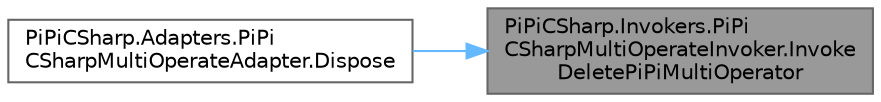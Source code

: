 digraph "PiPiCSharp.Invokers.PiPiCSharpMultiOperateInvoker.InvokeDeletePiPiMultiOperator"
{
 // LATEX_PDF_SIZE
  bgcolor="transparent";
  edge [fontname=Helvetica,fontsize=10,labelfontname=Helvetica,labelfontsize=10];
  node [fontname=Helvetica,fontsize=10,shape=box,height=0.2,width=0.4];
  rankdir="RL";
  Node1 [id="Node000001",label="PiPiCSharp.Invokers.PiPi\lCSharpMultiOperateInvoker.Invoke\lDeletePiPiMultiOperator",height=0.2,width=0.4,color="gray40", fillcolor="grey60", style="filled", fontcolor="black",tooltip="Invoke PiPiMultiOperateWrapper DeletePiPiMultiOperator."];
  Node1 -> Node2 [id="edge1_Node000001_Node000002",dir="back",color="steelblue1",style="solid",tooltip=" "];
  Node2 [id="Node000002",label="PiPiCSharp.Adapters.PiPi\lCSharpMultiOperateAdapter.Dispose",height=0.2,width=0.4,color="grey40", fillcolor="white", style="filled",URL="$class_pi_pi_c_sharp_1_1_adapters_1_1_pi_pi_c_sharp_multi_operate_adapter.html#a6a9bffcfe3b99d2ff69be1f23bcac08e",tooltip="Invoke inner dispose."];
}
